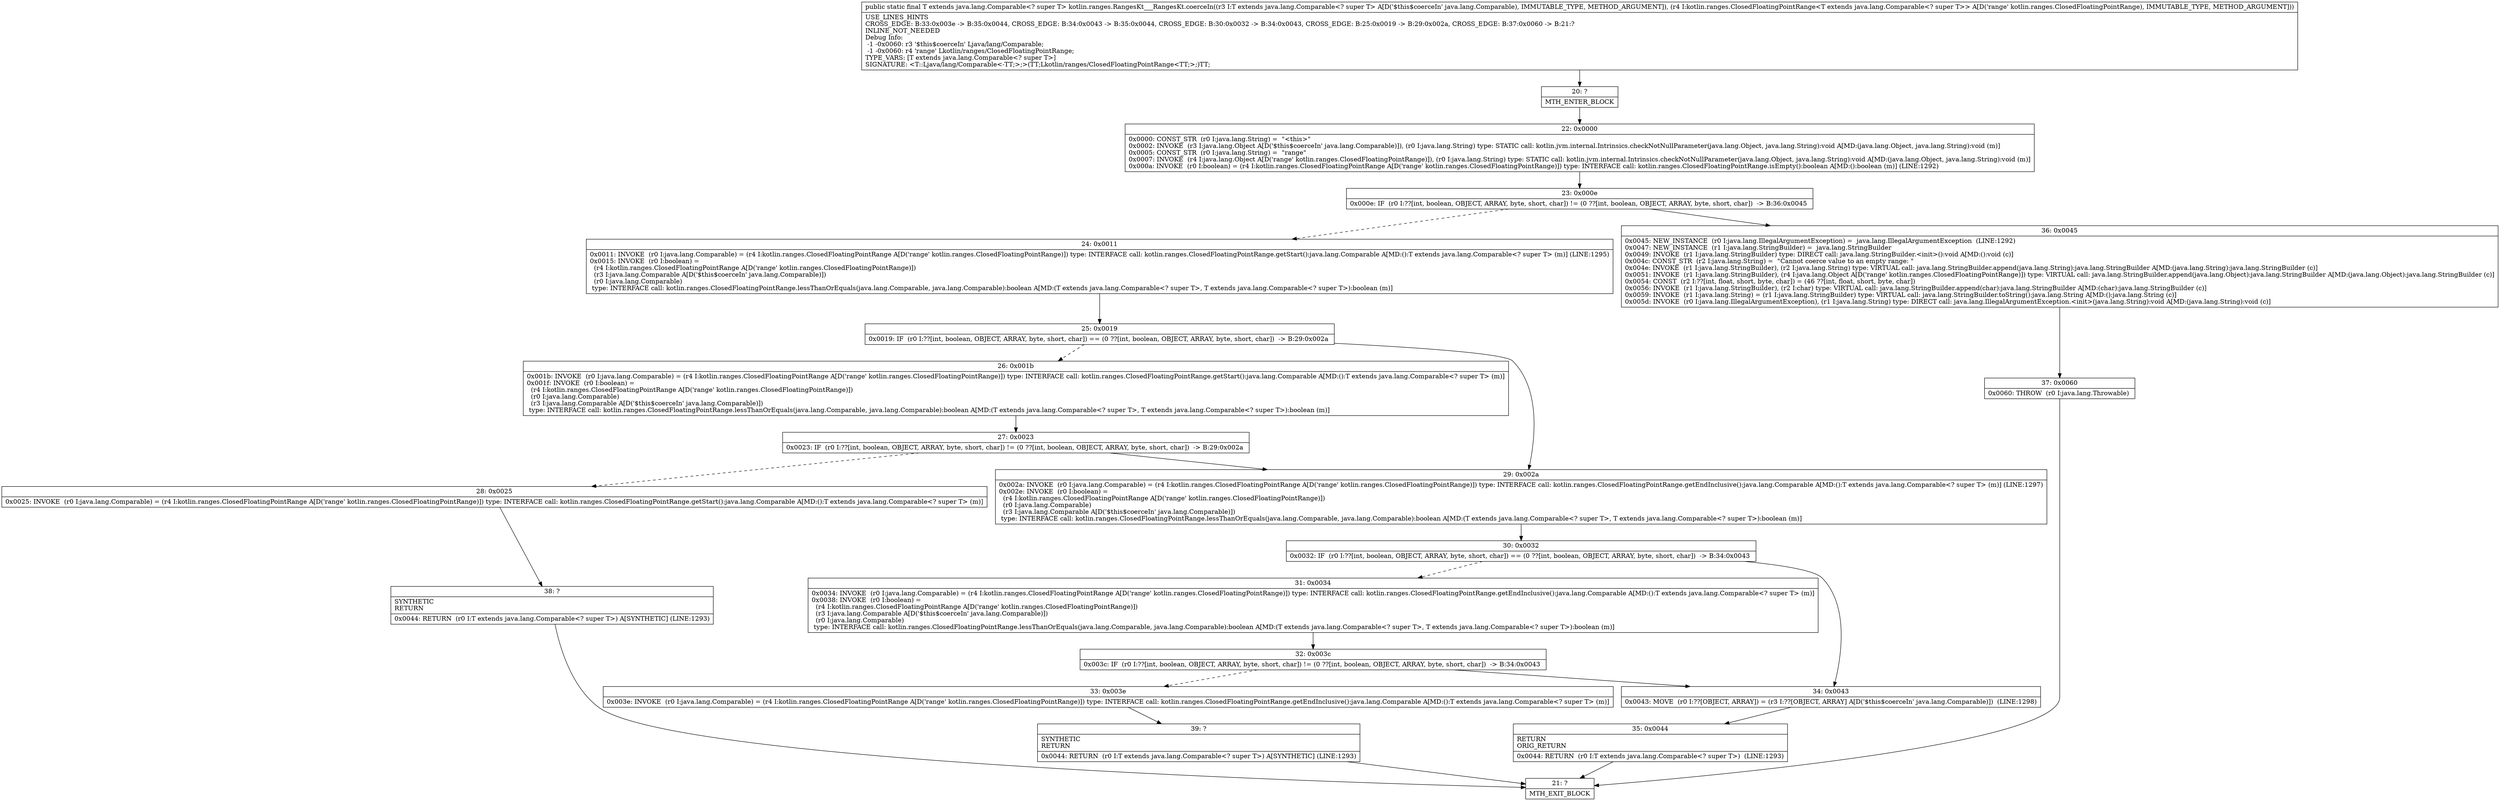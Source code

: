 digraph "CFG forkotlin.ranges.RangesKt___RangesKt.coerceIn(Ljava\/lang\/Comparable;Lkotlin\/ranges\/ClosedFloatingPointRange;)Ljava\/lang\/Comparable;" {
Node_20 [shape=record,label="{20\:\ ?|MTH_ENTER_BLOCK\l}"];
Node_22 [shape=record,label="{22\:\ 0x0000|0x0000: CONST_STR  (r0 I:java.lang.String) =  \"\<this\>\" \l0x0002: INVOKE  (r3 I:java.lang.Object A[D('$this$coerceIn' java.lang.Comparable)]), (r0 I:java.lang.String) type: STATIC call: kotlin.jvm.internal.Intrinsics.checkNotNullParameter(java.lang.Object, java.lang.String):void A[MD:(java.lang.Object, java.lang.String):void (m)]\l0x0005: CONST_STR  (r0 I:java.lang.String) =  \"range\" \l0x0007: INVOKE  (r4 I:java.lang.Object A[D('range' kotlin.ranges.ClosedFloatingPointRange)]), (r0 I:java.lang.String) type: STATIC call: kotlin.jvm.internal.Intrinsics.checkNotNullParameter(java.lang.Object, java.lang.String):void A[MD:(java.lang.Object, java.lang.String):void (m)]\l0x000a: INVOKE  (r0 I:boolean) = (r4 I:kotlin.ranges.ClosedFloatingPointRange A[D('range' kotlin.ranges.ClosedFloatingPointRange)]) type: INTERFACE call: kotlin.ranges.ClosedFloatingPointRange.isEmpty():boolean A[MD:():boolean (m)] (LINE:1292)\l}"];
Node_23 [shape=record,label="{23\:\ 0x000e|0x000e: IF  (r0 I:??[int, boolean, OBJECT, ARRAY, byte, short, char]) != (0 ??[int, boolean, OBJECT, ARRAY, byte, short, char])  \-\> B:36:0x0045 \l}"];
Node_24 [shape=record,label="{24\:\ 0x0011|0x0011: INVOKE  (r0 I:java.lang.Comparable) = (r4 I:kotlin.ranges.ClosedFloatingPointRange A[D('range' kotlin.ranges.ClosedFloatingPointRange)]) type: INTERFACE call: kotlin.ranges.ClosedFloatingPointRange.getStart():java.lang.Comparable A[MD:():T extends java.lang.Comparable\<? super T\> (m)] (LINE:1295)\l0x0015: INVOKE  (r0 I:boolean) = \l  (r4 I:kotlin.ranges.ClosedFloatingPointRange A[D('range' kotlin.ranges.ClosedFloatingPointRange)])\l  (r3 I:java.lang.Comparable A[D('$this$coerceIn' java.lang.Comparable)])\l  (r0 I:java.lang.Comparable)\l type: INTERFACE call: kotlin.ranges.ClosedFloatingPointRange.lessThanOrEquals(java.lang.Comparable, java.lang.Comparable):boolean A[MD:(T extends java.lang.Comparable\<? super T\>, T extends java.lang.Comparable\<? super T\>):boolean (m)]\l}"];
Node_25 [shape=record,label="{25\:\ 0x0019|0x0019: IF  (r0 I:??[int, boolean, OBJECT, ARRAY, byte, short, char]) == (0 ??[int, boolean, OBJECT, ARRAY, byte, short, char])  \-\> B:29:0x002a \l}"];
Node_26 [shape=record,label="{26\:\ 0x001b|0x001b: INVOKE  (r0 I:java.lang.Comparable) = (r4 I:kotlin.ranges.ClosedFloatingPointRange A[D('range' kotlin.ranges.ClosedFloatingPointRange)]) type: INTERFACE call: kotlin.ranges.ClosedFloatingPointRange.getStart():java.lang.Comparable A[MD:():T extends java.lang.Comparable\<? super T\> (m)]\l0x001f: INVOKE  (r0 I:boolean) = \l  (r4 I:kotlin.ranges.ClosedFloatingPointRange A[D('range' kotlin.ranges.ClosedFloatingPointRange)])\l  (r0 I:java.lang.Comparable)\l  (r3 I:java.lang.Comparable A[D('$this$coerceIn' java.lang.Comparable)])\l type: INTERFACE call: kotlin.ranges.ClosedFloatingPointRange.lessThanOrEquals(java.lang.Comparable, java.lang.Comparable):boolean A[MD:(T extends java.lang.Comparable\<? super T\>, T extends java.lang.Comparable\<? super T\>):boolean (m)]\l}"];
Node_27 [shape=record,label="{27\:\ 0x0023|0x0023: IF  (r0 I:??[int, boolean, OBJECT, ARRAY, byte, short, char]) != (0 ??[int, boolean, OBJECT, ARRAY, byte, short, char])  \-\> B:29:0x002a \l}"];
Node_28 [shape=record,label="{28\:\ 0x0025|0x0025: INVOKE  (r0 I:java.lang.Comparable) = (r4 I:kotlin.ranges.ClosedFloatingPointRange A[D('range' kotlin.ranges.ClosedFloatingPointRange)]) type: INTERFACE call: kotlin.ranges.ClosedFloatingPointRange.getStart():java.lang.Comparable A[MD:():T extends java.lang.Comparable\<? super T\> (m)]\l}"];
Node_38 [shape=record,label="{38\:\ ?|SYNTHETIC\lRETURN\l|0x0044: RETURN  (r0 I:T extends java.lang.Comparable\<? super T\>) A[SYNTHETIC] (LINE:1293)\l}"];
Node_21 [shape=record,label="{21\:\ ?|MTH_EXIT_BLOCK\l}"];
Node_29 [shape=record,label="{29\:\ 0x002a|0x002a: INVOKE  (r0 I:java.lang.Comparable) = (r4 I:kotlin.ranges.ClosedFloatingPointRange A[D('range' kotlin.ranges.ClosedFloatingPointRange)]) type: INTERFACE call: kotlin.ranges.ClosedFloatingPointRange.getEndInclusive():java.lang.Comparable A[MD:():T extends java.lang.Comparable\<? super T\> (m)] (LINE:1297)\l0x002e: INVOKE  (r0 I:boolean) = \l  (r4 I:kotlin.ranges.ClosedFloatingPointRange A[D('range' kotlin.ranges.ClosedFloatingPointRange)])\l  (r0 I:java.lang.Comparable)\l  (r3 I:java.lang.Comparable A[D('$this$coerceIn' java.lang.Comparable)])\l type: INTERFACE call: kotlin.ranges.ClosedFloatingPointRange.lessThanOrEquals(java.lang.Comparable, java.lang.Comparable):boolean A[MD:(T extends java.lang.Comparable\<? super T\>, T extends java.lang.Comparable\<? super T\>):boolean (m)]\l}"];
Node_30 [shape=record,label="{30\:\ 0x0032|0x0032: IF  (r0 I:??[int, boolean, OBJECT, ARRAY, byte, short, char]) == (0 ??[int, boolean, OBJECT, ARRAY, byte, short, char])  \-\> B:34:0x0043 \l}"];
Node_31 [shape=record,label="{31\:\ 0x0034|0x0034: INVOKE  (r0 I:java.lang.Comparable) = (r4 I:kotlin.ranges.ClosedFloatingPointRange A[D('range' kotlin.ranges.ClosedFloatingPointRange)]) type: INTERFACE call: kotlin.ranges.ClosedFloatingPointRange.getEndInclusive():java.lang.Comparable A[MD:():T extends java.lang.Comparable\<? super T\> (m)]\l0x0038: INVOKE  (r0 I:boolean) = \l  (r4 I:kotlin.ranges.ClosedFloatingPointRange A[D('range' kotlin.ranges.ClosedFloatingPointRange)])\l  (r3 I:java.lang.Comparable A[D('$this$coerceIn' java.lang.Comparable)])\l  (r0 I:java.lang.Comparable)\l type: INTERFACE call: kotlin.ranges.ClosedFloatingPointRange.lessThanOrEquals(java.lang.Comparable, java.lang.Comparable):boolean A[MD:(T extends java.lang.Comparable\<? super T\>, T extends java.lang.Comparable\<? super T\>):boolean (m)]\l}"];
Node_32 [shape=record,label="{32\:\ 0x003c|0x003c: IF  (r0 I:??[int, boolean, OBJECT, ARRAY, byte, short, char]) != (0 ??[int, boolean, OBJECT, ARRAY, byte, short, char])  \-\> B:34:0x0043 \l}"];
Node_33 [shape=record,label="{33\:\ 0x003e|0x003e: INVOKE  (r0 I:java.lang.Comparable) = (r4 I:kotlin.ranges.ClosedFloatingPointRange A[D('range' kotlin.ranges.ClosedFloatingPointRange)]) type: INTERFACE call: kotlin.ranges.ClosedFloatingPointRange.getEndInclusive():java.lang.Comparable A[MD:():T extends java.lang.Comparable\<? super T\> (m)]\l}"];
Node_39 [shape=record,label="{39\:\ ?|SYNTHETIC\lRETURN\l|0x0044: RETURN  (r0 I:T extends java.lang.Comparable\<? super T\>) A[SYNTHETIC] (LINE:1293)\l}"];
Node_34 [shape=record,label="{34\:\ 0x0043|0x0043: MOVE  (r0 I:??[OBJECT, ARRAY]) = (r3 I:??[OBJECT, ARRAY] A[D('$this$coerceIn' java.lang.Comparable)])  (LINE:1298)\l}"];
Node_35 [shape=record,label="{35\:\ 0x0044|RETURN\lORIG_RETURN\l|0x0044: RETURN  (r0 I:T extends java.lang.Comparable\<? super T\>)  (LINE:1293)\l}"];
Node_36 [shape=record,label="{36\:\ 0x0045|0x0045: NEW_INSTANCE  (r0 I:java.lang.IllegalArgumentException) =  java.lang.IllegalArgumentException  (LINE:1292)\l0x0047: NEW_INSTANCE  (r1 I:java.lang.StringBuilder) =  java.lang.StringBuilder \l0x0049: INVOKE  (r1 I:java.lang.StringBuilder) type: DIRECT call: java.lang.StringBuilder.\<init\>():void A[MD:():void (c)]\l0x004c: CONST_STR  (r2 I:java.lang.String) =  \"Cannot coerce value to an empty range: \" \l0x004e: INVOKE  (r1 I:java.lang.StringBuilder), (r2 I:java.lang.String) type: VIRTUAL call: java.lang.StringBuilder.append(java.lang.String):java.lang.StringBuilder A[MD:(java.lang.String):java.lang.StringBuilder (c)]\l0x0051: INVOKE  (r1 I:java.lang.StringBuilder), (r4 I:java.lang.Object A[D('range' kotlin.ranges.ClosedFloatingPointRange)]) type: VIRTUAL call: java.lang.StringBuilder.append(java.lang.Object):java.lang.StringBuilder A[MD:(java.lang.Object):java.lang.StringBuilder (c)]\l0x0054: CONST  (r2 I:??[int, float, short, byte, char]) = (46 ??[int, float, short, byte, char]) \l0x0056: INVOKE  (r1 I:java.lang.StringBuilder), (r2 I:char) type: VIRTUAL call: java.lang.StringBuilder.append(char):java.lang.StringBuilder A[MD:(char):java.lang.StringBuilder (c)]\l0x0059: INVOKE  (r1 I:java.lang.String) = (r1 I:java.lang.StringBuilder) type: VIRTUAL call: java.lang.StringBuilder.toString():java.lang.String A[MD:():java.lang.String (c)]\l0x005d: INVOKE  (r0 I:java.lang.IllegalArgumentException), (r1 I:java.lang.String) type: DIRECT call: java.lang.IllegalArgumentException.\<init\>(java.lang.String):void A[MD:(java.lang.String):void (c)]\l}"];
Node_37 [shape=record,label="{37\:\ 0x0060|0x0060: THROW  (r0 I:java.lang.Throwable) \l}"];
MethodNode[shape=record,label="{public static final T extends java.lang.Comparable\<? super T\> kotlin.ranges.RangesKt___RangesKt.coerceIn((r3 I:T extends java.lang.Comparable\<? super T\> A[D('$this$coerceIn' java.lang.Comparable), IMMUTABLE_TYPE, METHOD_ARGUMENT]), (r4 I:kotlin.ranges.ClosedFloatingPointRange\<T extends java.lang.Comparable\<? super T\>\> A[D('range' kotlin.ranges.ClosedFloatingPointRange), IMMUTABLE_TYPE, METHOD_ARGUMENT]))  | USE_LINES_HINTS\lCROSS_EDGE: B:33:0x003e \-\> B:35:0x0044, CROSS_EDGE: B:34:0x0043 \-\> B:35:0x0044, CROSS_EDGE: B:30:0x0032 \-\> B:34:0x0043, CROSS_EDGE: B:25:0x0019 \-\> B:29:0x002a, CROSS_EDGE: B:37:0x0060 \-\> B:21:?\lINLINE_NOT_NEEDED\lDebug Info:\l  \-1 \-0x0060: r3 '$this$coerceIn' Ljava\/lang\/Comparable;\l  \-1 \-0x0060: r4 'range' Lkotlin\/ranges\/ClosedFloatingPointRange;\lTYPE_VARS: [T extends java.lang.Comparable\<? super T\>]\lSIGNATURE: \<T::Ljava\/lang\/Comparable\<\-TT;\>;\>(TT;Lkotlin\/ranges\/ClosedFloatingPointRange\<TT;\>;)TT;\l}"];
MethodNode -> Node_20;Node_20 -> Node_22;
Node_22 -> Node_23;
Node_23 -> Node_24[style=dashed];
Node_23 -> Node_36;
Node_24 -> Node_25;
Node_25 -> Node_26[style=dashed];
Node_25 -> Node_29;
Node_26 -> Node_27;
Node_27 -> Node_28[style=dashed];
Node_27 -> Node_29;
Node_28 -> Node_38;
Node_38 -> Node_21;
Node_29 -> Node_30;
Node_30 -> Node_31[style=dashed];
Node_30 -> Node_34;
Node_31 -> Node_32;
Node_32 -> Node_33[style=dashed];
Node_32 -> Node_34;
Node_33 -> Node_39;
Node_39 -> Node_21;
Node_34 -> Node_35;
Node_35 -> Node_21;
Node_36 -> Node_37;
Node_37 -> Node_21;
}

